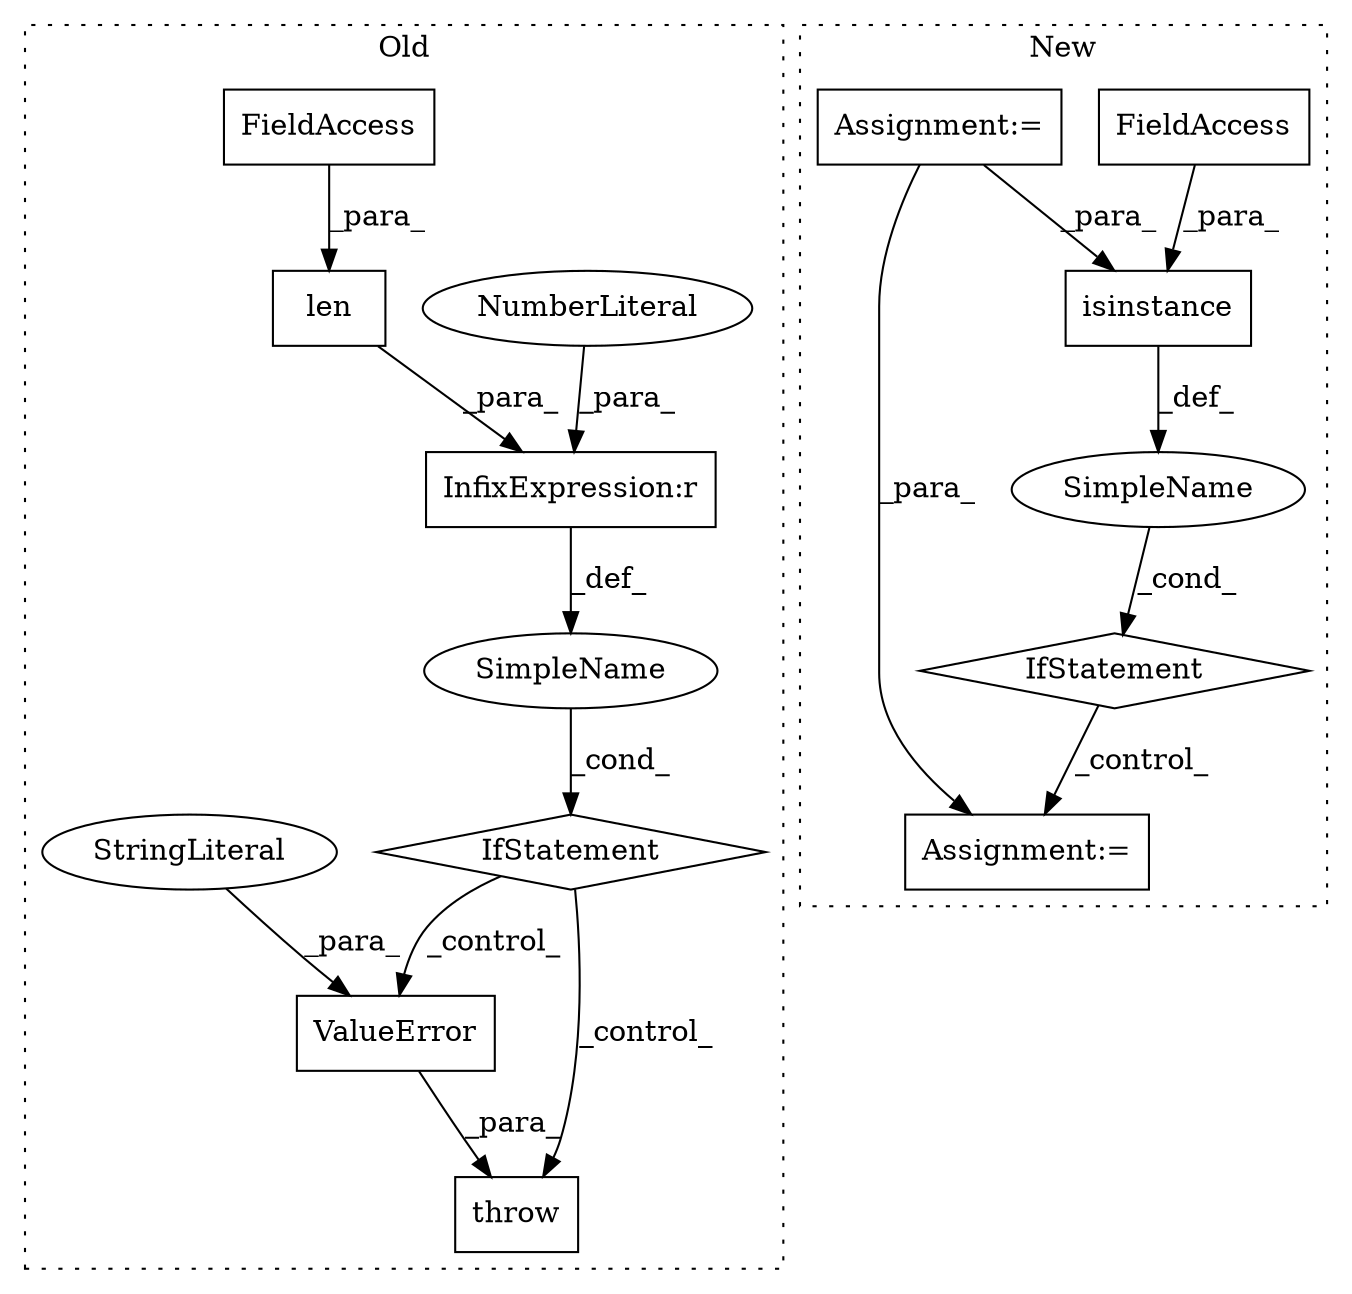 digraph G {
subgraph cluster0 {
1 [label="len" a="32" s="23235,23248" l="4,1" shape="box"];
6 [label="InfixExpression:r" a="27" s="23249" l="3" shape="box"];
7 [label="IfStatement" a="25" s="23231,23253" l="4,2" shape="diamond"];
8 [label="NumberLiteral" a="34" s="23252" l="1" shape="ellipse"];
10 [label="FieldAccess" a="22" s="23239" l="9" shape="box"];
12 [label="ValueError" a="32" s="23269,23333" l="11,1" shape="box"];
13 [label="SimpleName" a="42" s="" l="" shape="ellipse"];
14 [label="StringLiteral" a="45" s="23280" l="53" shape="ellipse"];
15 [label="throw" a="53" s="23263" l="6" shape="box"];
label = "Old";
style="dotted";
}
subgraph cluster1 {
2 [label="isinstance" a="32" s="22415,22449" l="11,1" shape="box"];
3 [label="IfStatement" a="25" s="22411,22450" l="4,2" shape="diamond"];
4 [label="Assignment:=" a="7" s="22479" l="1" shape="box"];
5 [label="SimpleName" a="42" s="" l="" shape="ellipse"];
9 [label="FieldAccess" a="22" s="22446" l="3" shape="box"];
11 [label="Assignment:=" a="7" s="22386" l="19" shape="box"];
label = "New";
style="dotted";
}
1 -> 6 [label="_para_"];
2 -> 5 [label="_def_"];
3 -> 4 [label="_control_"];
5 -> 3 [label="_cond_"];
6 -> 13 [label="_def_"];
7 -> 12 [label="_control_"];
7 -> 15 [label="_control_"];
8 -> 6 [label="_para_"];
9 -> 2 [label="_para_"];
10 -> 1 [label="_para_"];
11 -> 2 [label="_para_"];
11 -> 4 [label="_para_"];
12 -> 15 [label="_para_"];
13 -> 7 [label="_cond_"];
14 -> 12 [label="_para_"];
}